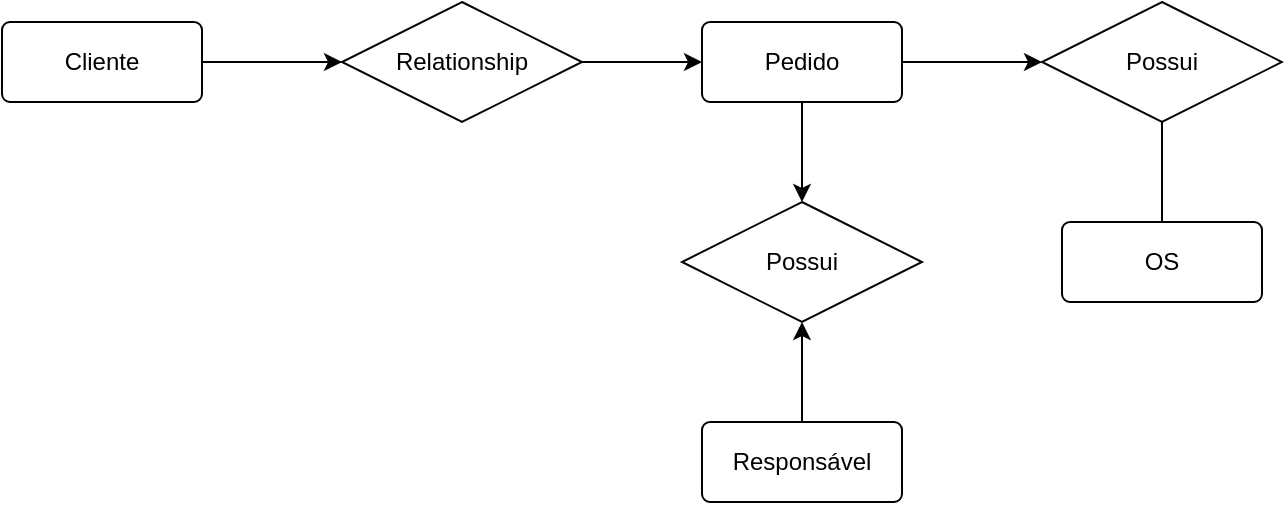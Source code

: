 <mxfile version="20.5.3" type="device"><diagram id="IytCioHKlrjKC3M3E82H" name="Página-1"><mxGraphModel dx="867" dy="450" grid="1" gridSize="10" guides="1" tooltips="1" connect="1" arrows="1" fold="1" page="1" pageScale="1" pageWidth="827" pageHeight="1169" math="0" shadow="0"><root><mxCell id="0"/><mxCell id="1" parent="0"/><mxCell id="gj7QrtY0ljUmp5NC86VX-8" value="" style="edgeStyle=orthogonalEdgeStyle;rounded=0;orthogonalLoop=1;jettySize=auto;html=1;" edge="1" parent="1" source="gj7QrtY0ljUmp5NC86VX-3" target="gj7QrtY0ljUmp5NC86VX-4"><mxGeometry relative="1" as="geometry"/></mxCell><mxCell id="gj7QrtY0ljUmp5NC86VX-3" value="Cliente" style="rounded=1;arcSize=10;whiteSpace=wrap;html=1;align=center;" vertex="1" parent="1"><mxGeometry x="170" y="200" width="100" height="40" as="geometry"/></mxCell><mxCell id="gj7QrtY0ljUmp5NC86VX-9" value="" style="edgeStyle=orthogonalEdgeStyle;rounded=0;orthogonalLoop=1;jettySize=auto;html=1;" edge="1" parent="1" source="gj7QrtY0ljUmp5NC86VX-4" target="gj7QrtY0ljUmp5NC86VX-5"><mxGeometry relative="1" as="geometry"/></mxCell><mxCell id="gj7QrtY0ljUmp5NC86VX-4" value="Relationship" style="shape=rhombus;perimeter=rhombusPerimeter;whiteSpace=wrap;html=1;align=center;" vertex="1" parent="1"><mxGeometry x="340" y="190" width="120" height="60" as="geometry"/></mxCell><mxCell id="gj7QrtY0ljUmp5NC86VX-10" value="" style="edgeStyle=orthogonalEdgeStyle;rounded=0;orthogonalLoop=1;jettySize=auto;html=1;" edge="1" parent="1" source="gj7QrtY0ljUmp5NC86VX-5" target="gj7QrtY0ljUmp5NC86VX-6"><mxGeometry relative="1" as="geometry"/></mxCell><mxCell id="gj7QrtY0ljUmp5NC86VX-15" value="" style="edgeStyle=orthogonalEdgeStyle;rounded=0;orthogonalLoop=1;jettySize=auto;html=1;" edge="1" parent="1" source="gj7QrtY0ljUmp5NC86VX-5" target="gj7QrtY0ljUmp5NC86VX-13"><mxGeometry relative="1" as="geometry"/></mxCell><mxCell id="gj7QrtY0ljUmp5NC86VX-5" value="Pedido" style="rounded=1;arcSize=10;whiteSpace=wrap;html=1;align=center;" vertex="1" parent="1"><mxGeometry x="520" y="200" width="100" height="40" as="geometry"/></mxCell><mxCell id="gj7QrtY0ljUmp5NC86VX-6" value="Possui" style="shape=rhombus;perimeter=rhombusPerimeter;whiteSpace=wrap;html=1;align=center;" vertex="1" parent="1"><mxGeometry x="510" y="290" width="120" height="60" as="geometry"/></mxCell><mxCell id="gj7QrtY0ljUmp5NC86VX-12" value="" style="edgeStyle=orthogonalEdgeStyle;rounded=0;orthogonalLoop=1;jettySize=auto;html=1;" edge="1" parent="1" source="gj7QrtY0ljUmp5NC86VX-7" target="gj7QrtY0ljUmp5NC86VX-6"><mxGeometry relative="1" as="geometry"/></mxCell><mxCell id="gj7QrtY0ljUmp5NC86VX-7" value="Responsável" style="rounded=1;arcSize=10;whiteSpace=wrap;html=1;align=center;" vertex="1" parent="1"><mxGeometry x="520" y="400" width="100" height="40" as="geometry"/></mxCell><mxCell id="gj7QrtY0ljUmp5NC86VX-13" value="Possui" style="shape=rhombus;perimeter=rhombusPerimeter;whiteSpace=wrap;html=1;align=center;" vertex="1" parent="1"><mxGeometry x="690" y="190" width="120" height="60" as="geometry"/></mxCell><mxCell id="gj7QrtY0ljUmp5NC86VX-14" value="OS" style="rounded=1;arcSize=10;whiteSpace=wrap;html=1;align=center;" vertex="1" parent="1"><mxGeometry x="700" y="300" width="100" height="40" as="geometry"/></mxCell><mxCell id="gj7QrtY0ljUmp5NC86VX-18" value="" style="endArrow=none;html=1;rounded=0;entryX=0.5;entryY=1;entryDx=0;entryDy=0;exitX=0.5;exitY=0;exitDx=0;exitDy=0;" edge="1" parent="1" source="gj7QrtY0ljUmp5NC86VX-14" target="gj7QrtY0ljUmp5NC86VX-13"><mxGeometry relative="1" as="geometry"><mxPoint x="320" y="290" as="sourcePoint"/><mxPoint x="480" y="290" as="targetPoint"/></mxGeometry></mxCell></root></mxGraphModel></diagram></mxfile>
